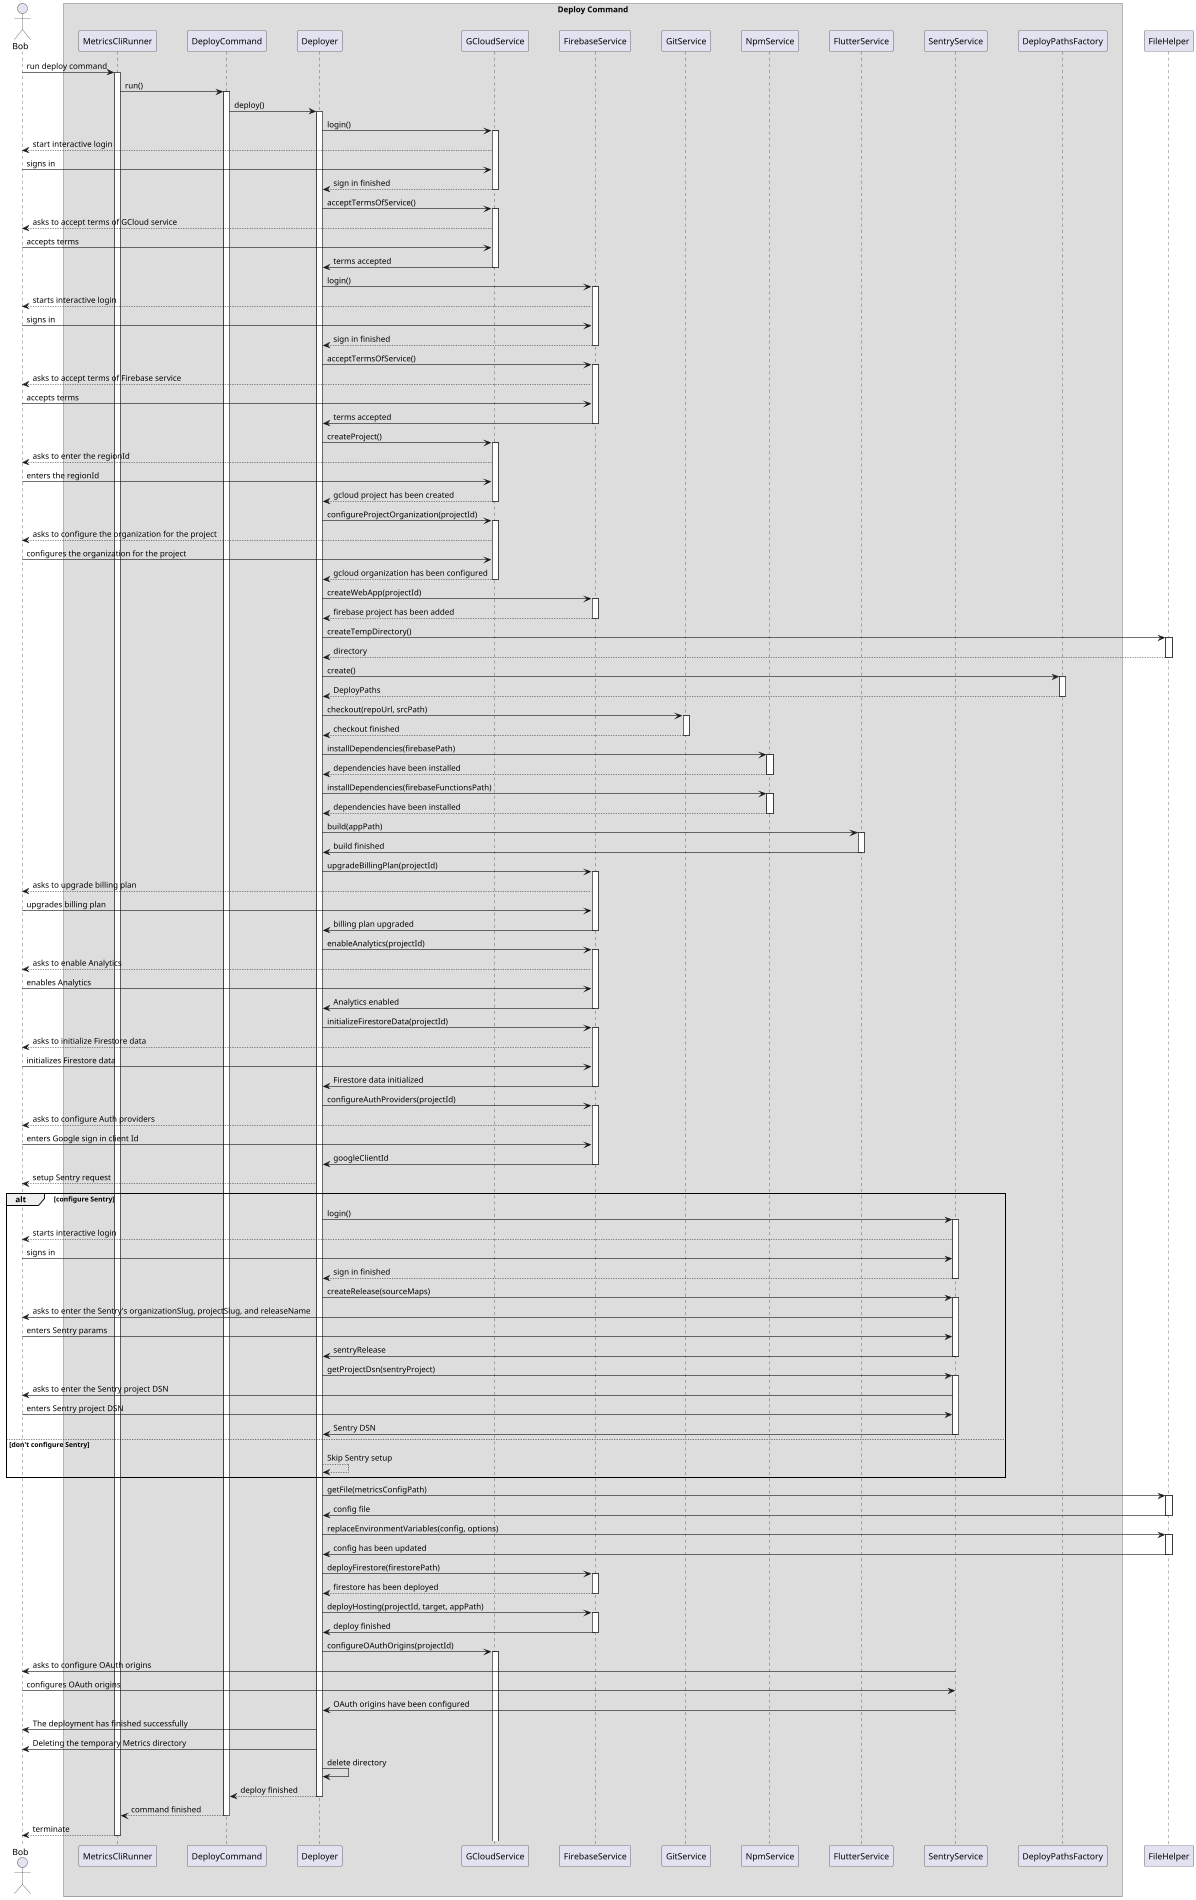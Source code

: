 @startuml deploy_command_sequence_diagram

scale 1900 height

skinparam ParticipantPadding 20
skinparam BoxPadding 10

actor Bob

box Deploy Command
participant MetricsCliRunner
participant DeployCommand
participant Deployer
participant GCloudService
participant FirebaseService
participant GitService
participant NpmService
participant FlutterService
participant SentryService
participant DeployPathsFactory
end box

participant FileHelper

Bob -> MetricsCliRunner ++ : run deploy command
MetricsCliRunner -> DeployCommand ++ : run()
DeployCommand -> Deployer ++ : deploy()
Deployer -> GCloudService ++ : login()

GCloudService --> Bob : start interactive login
Bob -> GCloudService : signs in
GCloudService --> Deployer -- : sign in finished

Deployer -> GCloudService ++ : acceptTermsOfService()
GCloudService --> Bob : asks to accept terms of GCloud service
Bob -> GCloudService : accepts terms
GCloudService -> Deployer  -- : terms accepted

Deployer -> FirebaseService ++ : login()
FirebaseService --> Bob : starts interactive login
Bob -> FirebaseService : signs in
FirebaseService --> Deployer -- : sign in finished

Deployer -> FirebaseService ++ : acceptTermsOfService()
FirebaseService --> Bob : asks to accept terms of Firebase service
Bob -> FirebaseService : accepts terms
FirebaseService -> Deployer  -- : terms accepted

Deployer -> GCloudService ++ : createProject()
GCloudService --> Bob : asks to enter the regionId
Bob -> GCloudService : enters the regionId
GCloudService --> Deployer -- : gcloud project has been created

Deployer -> GCloudService ++ : configureProjectOrganization(projectId)
GCloudService --> Bob : asks to configure the organization for the project
Bob -> GCloudService : configures the organization for the project
GCloudService --> Deployer -- : gcloud organization has been configured

Deployer -> FirebaseService ++ : createWebApp(projectId)
FirebaseService --> Deployer -- : firebase project has been added

Deployer -> FileHelper ++: createTempDirectory()
FileHelper --> Deployer --: directory

Deployer -> DeployPathsFactory ++: create()
DeployPathsFactory --> Deployer --: DeployPaths

Deployer -> GitService ++ : checkout(repoUrl, srcPath)
GitService --> Deployer -- : checkout finished


Deployer -> NpmService ++ : installDependencies(firebasePath)
NpmService --> Deployer -- : dependencies have been installed

Deployer -> NpmService ++ : installDependencies(firebaseFunctionsPath)
NpmService --> Deployer --: dependencies have been installed

Deployer -> FlutterService ++ : build(appPath)
FlutterService -> Deployer -- : build finished

Deployer -> FirebaseService ++ : upgradeBillingPlan(projectId)
FirebaseService --> Bob : asks to upgrade billing plan
Bob -> FirebaseService : upgrades billing plan
FirebaseService -> Deployer  -- : billing plan upgraded

Deployer -> FirebaseService ++ : enableAnalytics(projectId)
FirebaseService --> Bob : asks to enable Analytics
Bob -> FirebaseService : enables Analytics
FirebaseService -> Deployer  -- : Analytics enabled

Deployer -> FirebaseService ++ : initializeFirestoreData(projectId)
FirebaseService --> Bob : asks to initialize Firestore data
Bob -> FirebaseService : initializes Firestore data
FirebaseService -> Deployer  -- : Firestore data initialized

Deployer -> FirebaseService ++ : configureAuthProviders(projectId)
FirebaseService --> Bob : asks to configure Auth providers
Bob -> FirebaseService : enters Google sign in client Id
FirebaseService -> Deployer  -- : googleClientId

Deployer --> Bob : setup Sentry request
alt configure Sentry
Deployer -> SentryService ++ : login()
SentryService --> Bob : starts interactive login
Bob -> SentryService : signs in
SentryService --> Deployer -- : sign in finished

Deployer -> SentryService ++ : createRelease(sourceMaps)
SentryService -> Bob : asks to enter the Sentry's organizationSlug, projectSlug, and releaseName
Bob -> SentryService : enters Sentry params
SentryService -> Deployer -- : sentryRelease

Deployer -> SentryService ++ : getProjectDsn(sentryProject)
SentryService -> Bob : asks to enter the Sentry project DSN
Bob -> SentryService : enters Sentry project DSN
SentryService -> Deployer -- : Sentry DSN

else don't configure Sentry
Deployer --> Deployer : Skip Sentry setup
end

Deployer -> FileHelper ++ : getFile(metricsConfigPath)
FileHelper -> Deployer -- : config file
Deployer -> FileHelper ++ : replaceEnvironmentVariables(config, options)
FileHelper -> Deployer -- : config has been updated

Deployer -> FirebaseService ++ : deployFirestore(firestorePath)
FirebaseService --> Deployer -- : firestore has been deployed

Deployer -> FirebaseService ++ : deployHosting(projectId, target, appPath)
FirebaseService -> Deployer -- : deploy finished

Deployer -> GCloudService ++ : configureOAuthOrigins(projectId)
SentryService -> Bob : asks to configure OAuth origins
Bob -> SentryService : configures OAuth origins
SentryService -> Deployer -- : OAuth origins have been configured

Deployer -> Bob : The deployment has finished successfully
Deployer -> Bob : Deleting the temporary Metrics directory

Deployer -> Deployer : delete directory
Deployer --> DeployCommand --: deploy finished
DeployCommand --> MetricsCliRunner --: command finished
MetricsCliRunner --> Bob -- : terminate

@enduml
